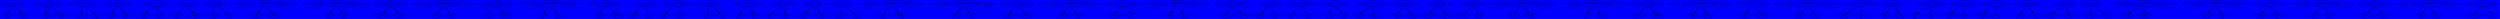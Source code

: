 digraph Operations {
            graph [bgcolor="blue"];
            node [fontcolor="black" shape="diamond"];
            Operacion_1 [label="resta (3)"];
    Operacion_1_Valor1 [label="6.5"];
    Operacion_1 -> Operacion_1_Valor1;
    Operacion_1_Valor2 [label="3.5"];
    Operacion_1 -> Operacion_1_Valor2;
    Operacion_2 [label="suma (7.62)"];
    Operacion_2_Valor1 [label="2.3"];
    Operacion_2 -> Operacion_2_Valor1;
    Operacion_2_Valor2 [label="5.32"];
    Operacion_2 -> Operacion_2_Valor2;
    Operacion_3 [label="resta (6.6)"];
    Operacion_3_Valor1 [label="7.8"];
    Operacion_3 -> Operacion_3_Valor1;
    Operacion_3_Valor2 [label="1.2"];
    Operacion_3 -> Operacion_3_Valor2;
    Operacion_4 [label="suma (11.2)"];
    Operacion_4_Valor1 [label="4.5"];
    Operacion_4 -> Operacion_4_Valor1;
    Operacion_4_Valor2 [label="6.7"];
    Operacion_4 -> Operacion_4_Valor2;
    Operacion_5 [label="resta (4.8)"];
    Operacion_5_Valor1 [label="9.6"];
    Operacion_5 -> Operacion_5_Valor1;
    Operacion_5_Valor2 [label="4.8"];
    Operacion_5 -> Operacion_5_Valor2;
    Operacion_6 [label="suma (9)"];
    Operacion_6_Valor1 [label="1.11"];
    Operacion_6 -> Operacion_6_Valor1;
    Operacion_6_Valor2 [label="7.89"];
    Operacion_6 -> Operacion_6_Valor2;
    Operacion_7 [label="resta (5)"];
    Operacion_7_Valor1 [label="10.5"];
    Operacion_7 -> Operacion_7_Valor1;
    Operacion_7_Valor2 [label="5.5"];
    Operacion_7 -> Operacion_7_Valor2;
    Operacion_8 [label="suma (11.100000000000001)"];
    Operacion_8_Valor1 [label="2.22"];
    Operacion_8 -> Operacion_8_Valor1;
    Operacion_8_Valor2 [label="8.88"];
    Operacion_8 -> Operacion_8_Valor2;
    Operacion_9 [label="resta (6.3999999999999995)"];
    Operacion_9_Valor1 [label="8.7"];
    Operacion_9 -> Operacion_9_Valor1;
    Operacion_9_Valor2 [label="2.3"];
    Operacion_9 -> Operacion_9_Valor2;
    Operacion_10 [label="suma (13.32)"];
    Operacion_10_Valor1 [label="3.33"];
    Operacion_10 -> Operacion_10_Valor1;
    Operacion_10_Valor2 [label="9.99"];
    Operacion_10 -> Operacion_10_Valor2;
    Operacion_11 [label="resta (4.699999999999999)"];
    Operacion_11_Valor1 [label="5.6"];
    Operacion_11 -> Operacion_11_Valor1;
    Operacion_11_Valor2 [label="0.9"];
    Operacion_11 -> Operacion_11_Valor2;
    Operacion_12 [label="suma (12.21)"];
    Operacion_12_Valor1 [label="4.44"];
    Operacion_12 -> Operacion_12_Valor1;
    Operacion_12_Valor2 [label="7.77"];
    Operacion_12 -> Operacion_12_Valor2;
    Operacion_13 [label="resta (1.2999999999999998)"];
    Operacion_13_Valor1 [label="3.4"];
    Operacion_13 -> Operacion_13_Valor1;
    Operacion_13_Valor2 [label="2.1"];
    Operacion_13 -> Operacion_13_Valor2;
    Operacion_14 [label="suma (12.21)"];
    Operacion_14_Valor1 [label="5.55"];
    Operacion_14 -> Operacion_14_Valor1;
    Operacion_14_Valor2 [label="6.66"];
    Operacion_14 -> Operacion_14_Valor2;
    Operacion_15 [label="resta (3)"];
    Operacion_15_Valor1 [label="6.5"];
    Operacion_15 -> Operacion_15_Valor1;
    Operacion_15_Valor2 [label="3.5"];
    Operacion_15 -> Operacion_15_Valor2;
    Operacion_16 [label="suma (7.62)"];
    Operacion_16_Valor1 [label="2.3"];
    Operacion_16 -> Operacion_16_Valor1;
    Operacion_16_Valor2 [label="5.32"];
    Operacion_16 -> Operacion_16_Valor2;
    Operacion_17 [label="resta (6.6)"];
    Operacion_17_Valor1 [label="7.8"];
    Operacion_17 -> Operacion_17_Valor1;
    Operacion_17_Valor2 [label="1.2"];
    Operacion_17 -> Operacion_17_Valor2;
    Operacion_18 [label="suma (11.2)"];
    Operacion_18_Valor1 [label="4.5"];
    Operacion_18 -> Operacion_18_Valor1;
    Operacion_18_Valor2 [label="6.7"];
    Operacion_18 -> Operacion_18_Valor2;
    Operacion_19 [label="resta (4.8)"];
    Operacion_19_Valor1 [label="9.6"];
    Operacion_19 -> Operacion_19_Valor1;
    Operacion_19_Valor2 [label="4.8"];
    Operacion_19 -> Operacion_19_Valor2;
    Operacion_20 [label="suma (9)"];
    Operacion_20_Valor1 [label="1.11"];
    Operacion_20 -> Operacion_20_Valor1;
    Operacion_20_Valor2 [label="7.89"];
    Operacion_20 -> Operacion_20_Valor2;
    Operacion_21 [label="resta (5)"];
    Operacion_21_Valor1 [label="10.5"];
    Operacion_21 -> Operacion_21_Valor1;
    Operacion_21_Valor2 [label="5.5"];
    Operacion_21 -> Operacion_21_Valor2;
    Operacion_22 [label="suma (11.100000000000001)"];
    Operacion_22_Valor1 [label="2.22"];
    Operacion_22 -> Operacion_22_Valor1;
    Operacion_22_Valor2 [label="8.88"];
    Operacion_22 -> Operacion_22_Valor2;
    Operacion_23 [label="resta (6.3999999999999995)"];
    Operacion_23_Valor1 [label="8.7"];
    Operacion_23 -> Operacion_23_Valor1;
    Operacion_23_Valor2 [label="2.3"];
    Operacion_23 -> Operacion_23_Valor2;
    Operacion_24 [label="suma (13.32)"];
    Operacion_24_Valor1 [label="3.33"];
    Operacion_24 -> Operacion_24_Valor1;
    Operacion_24_Valor2 [label="9.99"];
    Operacion_24 -> Operacion_24_Valor2;
    Operacion_25 [label="resta (4.699999999999999)"];
    Operacion_25_Valor1 [label="5.6"];
    Operacion_25 -> Operacion_25_Valor1;
    Operacion_25_Valor2 [label="0.9"];
    Operacion_25 -> Operacion_25_Valor2;
    Operacion_26 [label="suma (12.21)"];
    Operacion_26_Valor1 [label="4.44"];
    Operacion_26 -> Operacion_26_Valor1;
    Operacion_26_Valor2 [label="7.77"];
    Operacion_26 -> Operacion_26_Valor2;
    Operacion_27 [label="resta (1.2999999999999998)"];
    Operacion_27_Valor1 [label="3.4"];
    Operacion_27 -> Operacion_27_Valor1;
    Operacion_27_Valor2 [label="2.1"];
    Operacion_27 -> Operacion_27_Valor2;
    Operacion_28 [label="suma (12.21)"];
    Operacion_28_Valor1 [label="5.55"];
    Operacion_28 -> Operacion_28_Valor1;
    Operacion_28_Valor2 [label="6.66"];
    Operacion_28 -> Operacion_28_Valor2;
    Operacion_29 [label="resta (3)"];
    Operacion_29_Valor1 [label="6.5"];
    Operacion_29 -> Operacion_29_Valor1;
    Operacion_29_Valor2 [label="3.5"];
    Operacion_29 -> Operacion_29_Valor2;
    Operacion_30 [label="suma (7.62)"];
    Operacion_30_Valor1 [label="2.3"];
    Operacion_30 -> Operacion_30_Valor1;
    Operacion_30_Valor2 [label="5.32"];
    Operacion_30 -> Operacion_30_Valor2;
    Operacion_31 [label="resta (6.6)"];
    Operacion_31_Valor1 [label="7.8"];
    Operacion_31 -> Operacion_31_Valor1;
    Operacion_31_Valor2 [label="1.2"];
    Operacion_31 -> Operacion_31_Valor2;
    Operacion_32 [label="suma (11.2)"];
    Operacion_32_Valor1 [label="4.5"];
    Operacion_32 -> Operacion_32_Valor1;
    Operacion_32_Valor2 [label="6.7"];
    Operacion_32 -> Operacion_32_Valor2;
    Operacion_33 [label="resta (4.8)"];
    Operacion_33_Valor1 [label="9.6"];
    Operacion_33 -> Operacion_33_Valor1;
    Operacion_33_Valor2 [label="4.8"];
    Operacion_33 -> Operacion_33_Valor2;
    Operacion_34 [label="suma (9)"];
    Operacion_34_Valor1 [label="1.11"];
    Operacion_34 -> Operacion_34_Valor1;
    Operacion_34_Valor2 [label="7.89"];
    Operacion_34 -> Operacion_34_Valor2;
    Operacion_35 [label="resta (5)"];
    Operacion_35_Valor1 [label="10.5"];
    Operacion_35 -> Operacion_35_Valor1;
    Operacion_35_Valor2 [label="5.5"];
    Operacion_35 -> Operacion_35_Valor2;
    Operacion_36 [label="suma (11.100000000000001)"];
    Operacion_36_Valor1 [label="2.22"];
    Operacion_36 -> Operacion_36_Valor1;
    Operacion_36_Valor2 [label="8.88"];
    Operacion_36 -> Operacion_36_Valor2;
    Operacion_37 [label="resta (6.3999999999999995)"];
    Operacion_37_Valor1 [label="8.7"];
    Operacion_37 -> Operacion_37_Valor1;
    Operacion_37_Valor2 [label="2.3"];
    Operacion_37 -> Operacion_37_Valor2;
    Operacion_38 [label="suma (13.32)"];
    Operacion_38_Valor1 [label="3.33"];
    Operacion_38 -> Operacion_38_Valor1;
    Operacion_38_Valor2 [label="9.99"];
    Operacion_38 -> Operacion_38_Valor2;
    Operacion_39 [label="resta (4.699999999999999)"];
    Operacion_39_Valor1 [label="5.6"];
    Operacion_39 -> Operacion_39_Valor1;
    Operacion_39_Valor2 [label="0.9"];
    Operacion_39 -> Operacion_39_Valor2;
    Operacion_40 [label="suma (12.21)"];
    Operacion_40_Valor1 [label="4.44"];
    Operacion_40 -> Operacion_40_Valor1;
    Operacion_40_Valor2 [label="7.77"];
    Operacion_40 -> Operacion_40_Valor2;
    Operacion_41 [label="resta (1.2999999999999998)"];
    Operacion_41_Valor1 [label="3.4"];
    Operacion_41 -> Operacion_41_Valor1;
    Operacion_41_Valor2 [label="2.1"];
    Operacion_41 -> Operacion_41_Valor2;
    Operacion_42 [label="suma (12.21)"];
    Operacion_42_Valor1 [label="5.55"];
    Operacion_42 -> Operacion_42_Valor1;
    Operacion_42_Valor2 [label="6.66"];
    Operacion_42 -> Operacion_42_Valor2;
    Operacion_43 [label="resta (3)"];
    Operacion_43_Valor1 [label="6.5"];
    Operacion_43 -> Operacion_43_Valor1;
    Operacion_43_Valor2 [label="3.5"];
    Operacion_43 -> Operacion_43_Valor2;
    Operacion_44 [label="suma (7.62)"];
    Operacion_44_Valor1 [label="2.3"];
    Operacion_44 -> Operacion_44_Valor1;
    Operacion_44_Valor2 [label="5.32"];
    Operacion_44 -> Operacion_44_Valor2;
    Operacion_45 [label="resta (6.6)"];
    Operacion_45_Valor1 [label="7.8"];
    Operacion_45 -> Operacion_45_Valor1;
    Operacion_45_Valor2 [label="1.2"];
    Operacion_45 -> Operacion_45_Valor2;
    Operacion_46 [label="suma (11.2)"];
    Operacion_46_Valor1 [label="4.5"];
    Operacion_46 -> Operacion_46_Valor1;
    Operacion_46_Valor2 [label="6.7"];
    Operacion_46 -> Operacion_46_Valor2;
    Operacion_47 [label="resta (4.8)"];
    Operacion_47_Valor1 [label="9.6"];
    Operacion_47 -> Operacion_47_Valor1;
    Operacion_47_Valor2 [label="4.8"];
    Operacion_47 -> Operacion_47_Valor2;
    Operacion_48 [label="suma (9)"];
    Operacion_48_Valor1 [label="1.11"];
    Operacion_48 -> Operacion_48_Valor1;
    Operacion_48_Valor2 [label="7.89"];
    Operacion_48 -> Operacion_48_Valor2;
    Operacion_49 [label="resta (5)"];
    Operacion_49_Valor1 [label="10.5"];
    Operacion_49 -> Operacion_49_Valor1;
    Operacion_49_Valor2 [label="5.5"];
    Operacion_49 -> Operacion_49_Valor2;
    Operacion_50 [label="suma (11.100000000000001)"];
    Operacion_50_Valor1 [label="2.22"];
    Operacion_50 -> Operacion_50_Valor1;
    Operacion_50_Valor2 [label="8.88"];
    Operacion_50 -> Operacion_50_Valor2;
    Operacion_51 [label="resta (6.3999999999999995)"];
    Operacion_51_Valor1 [label="8.7"];
    Operacion_51 -> Operacion_51_Valor1;
    Operacion_51_Valor2 [label="2.3"];
    Operacion_51 -> Operacion_51_Valor2;
    Operacion_52 [label="suma (13.32)"];
    Operacion_52_Valor1 [label="3.33"];
    Operacion_52 -> Operacion_52_Valor1;
    Operacion_52_Valor2 [label="9.99"];
    Operacion_52 -> Operacion_52_Valor2;
    Operacion_53 [label="resta (4.699999999999999)"];
    Operacion_53_Valor1 [label="5.6"];
    Operacion_53 -> Operacion_53_Valor1;
    Operacion_53_Valor2 [label="0.9"];
    Operacion_53 -> Operacion_53_Valor2;
    Operacion_54 [label="suma (12.21)"];
    Operacion_54_Valor1 [label="4.44"];
    Operacion_54 -> Operacion_54_Valor1;
    Operacion_54_Valor2 [label="7.77"];
    Operacion_54 -> Operacion_54_Valor2;
    Operacion_55 [label="resta (1.2999999999999998)"];
    Operacion_55_Valor1 [label="3.4"];
    Operacion_55 -> Operacion_55_Valor1;
    Operacion_55_Valor2 [label="2.1"];
    Operacion_55 -> Operacion_55_Valor2;
    Operacion_56 [label="suma (12.21)"];
    Operacion_56_Valor1 [label="5.55"];
    Operacion_56 -> Operacion_56_Valor1;
    Operacion_56_Valor2 [label="6.66"];
    Operacion_56 -> Operacion_56_Valor2;
}